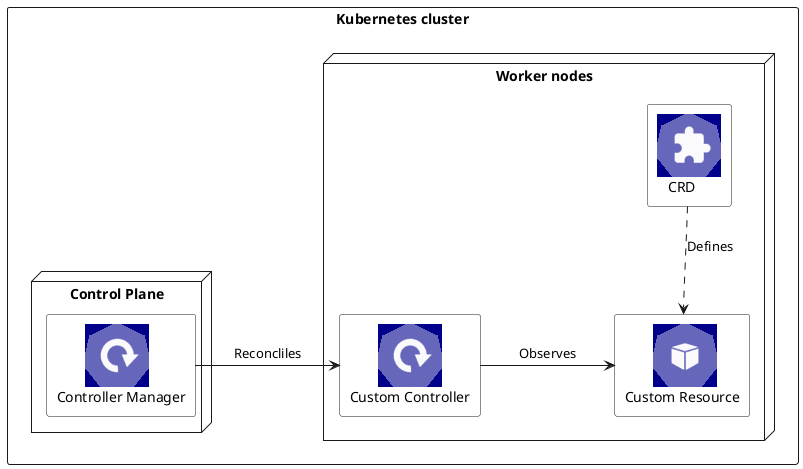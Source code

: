 @startuml operator-components
'Icons
!include <kubernetes/k8s-sprites-unlabeled-25pct>

'Style
skinparam componentBackgroundColor white
skinparam rectangleBackgroundColor white
skinparam componentStyle rectangle
skinparam nodesep 75

rectangle "Kubernetes cluster" as operator {

    node "Worker nodes" as nodes {

        component "\t<color:darkblue><$deploy></color>\nCustom Controller" as controller
        together {
            component "<color:darkblue><$crd></color>\n   CRD" as crd
            component "\t<color:darkblue><$pod></color>\nCustom Resource" as custom_resource
        }
    }
    node "Control Plane" as control {

        component "\t<color:darkblue><$deploy></color>\nController Manager" as k8s_controllerManager
    }
}

'Relations'
crd ..> custom_resource : Defines
k8s_controllerManager -> controller : Reconcliles
controller -> custom_resource : Observes
@enduml
